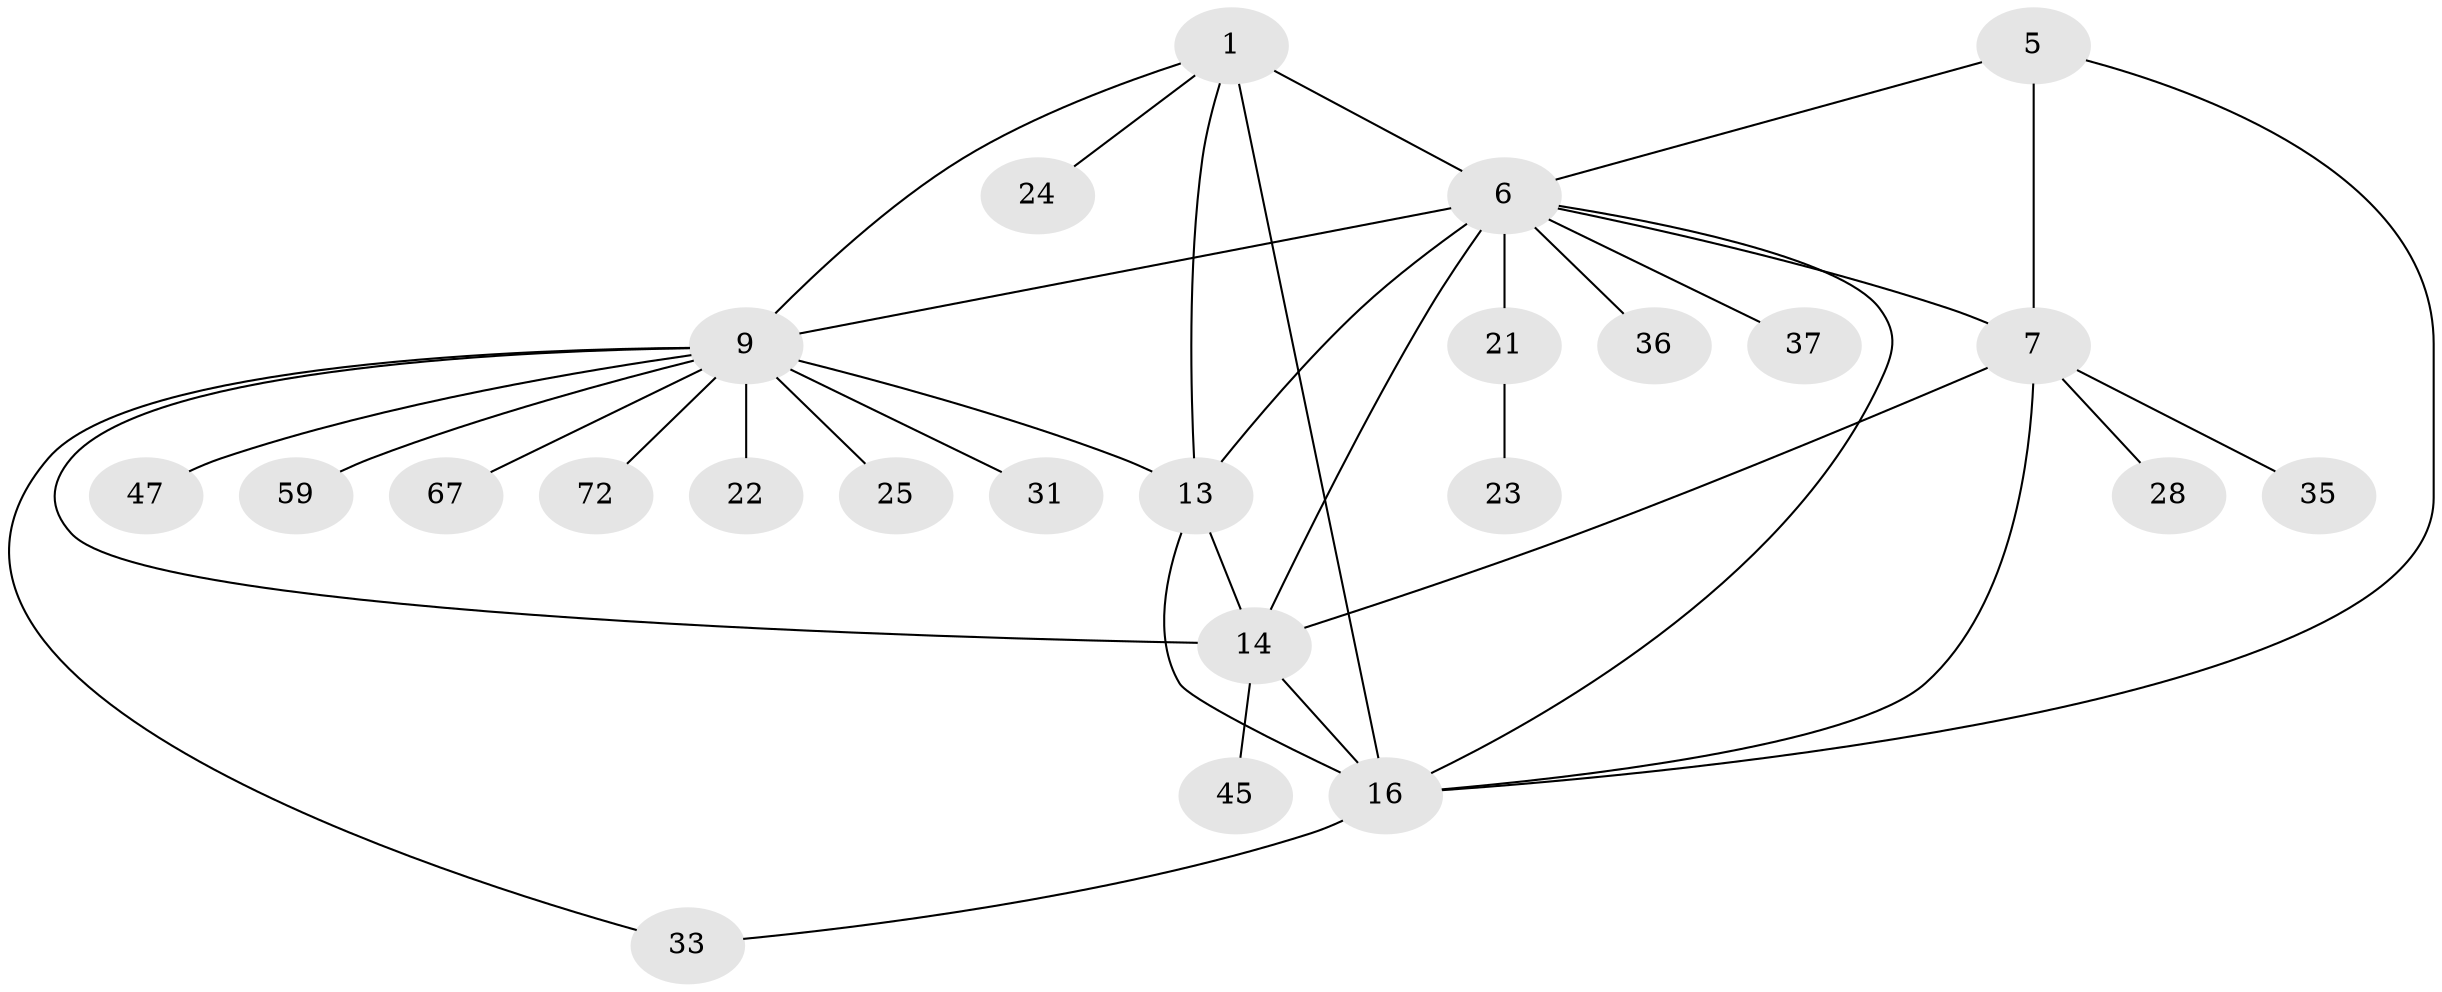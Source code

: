 // original degree distribution, {5: 0.0375, 4: 0.0375, 12: 0.0125, 6: 0.05, 9: 0.025, 3: 0.05, 8: 0.025, 10: 0.0125, 7: 0.025, 13: 0.0125, 2: 0.2625, 1: 0.45}
// Generated by graph-tools (version 1.1) at 2025/19/03/04/25 18:19:37]
// undirected, 24 vertices, 36 edges
graph export_dot {
graph [start="1"]
  node [color=gray90,style=filled];
  1 [super="+4+58+50+2+3"];
  5 [super="+32+53"];
  6 [super="+17"];
  7 [super="+34+8+79+62+70"];
  9 [super="+11+10+40"];
  13 [super="+15+57"];
  14;
  16 [super="+48+38+63+73+60"];
  21;
  22;
  23;
  24;
  25;
  28 [super="+51"];
  31;
  33;
  35;
  36;
  37;
  45 [super="+49"];
  47;
  59 [super="+77+78"];
  67;
  72;
  1 -- 6 [weight=4];
  1 -- 24;
  1 -- 13 [weight=2];
  1 -- 16;
  1 -- 9;
  5 -- 6 [weight=2];
  5 -- 7 [weight=2];
  5 -- 16;
  6 -- 7 [weight=2];
  6 -- 16 [weight=2];
  6 -- 9 [weight=2];
  6 -- 36;
  6 -- 37;
  6 -- 13;
  6 -- 14;
  6 -- 21;
  7 -- 28;
  7 -- 35;
  7 -- 14;
  7 -- 16;
  9 -- 33;
  9 -- 67;
  9 -- 72;
  9 -- 14;
  9 -- 47;
  9 -- 22;
  9 -- 25;
  9 -- 59;
  9 -- 13;
  9 -- 31;
  13 -- 14 [weight=2];
  13 -- 16 [weight=2];
  14 -- 16;
  14 -- 45;
  16 -- 33;
  21 -- 23;
}
